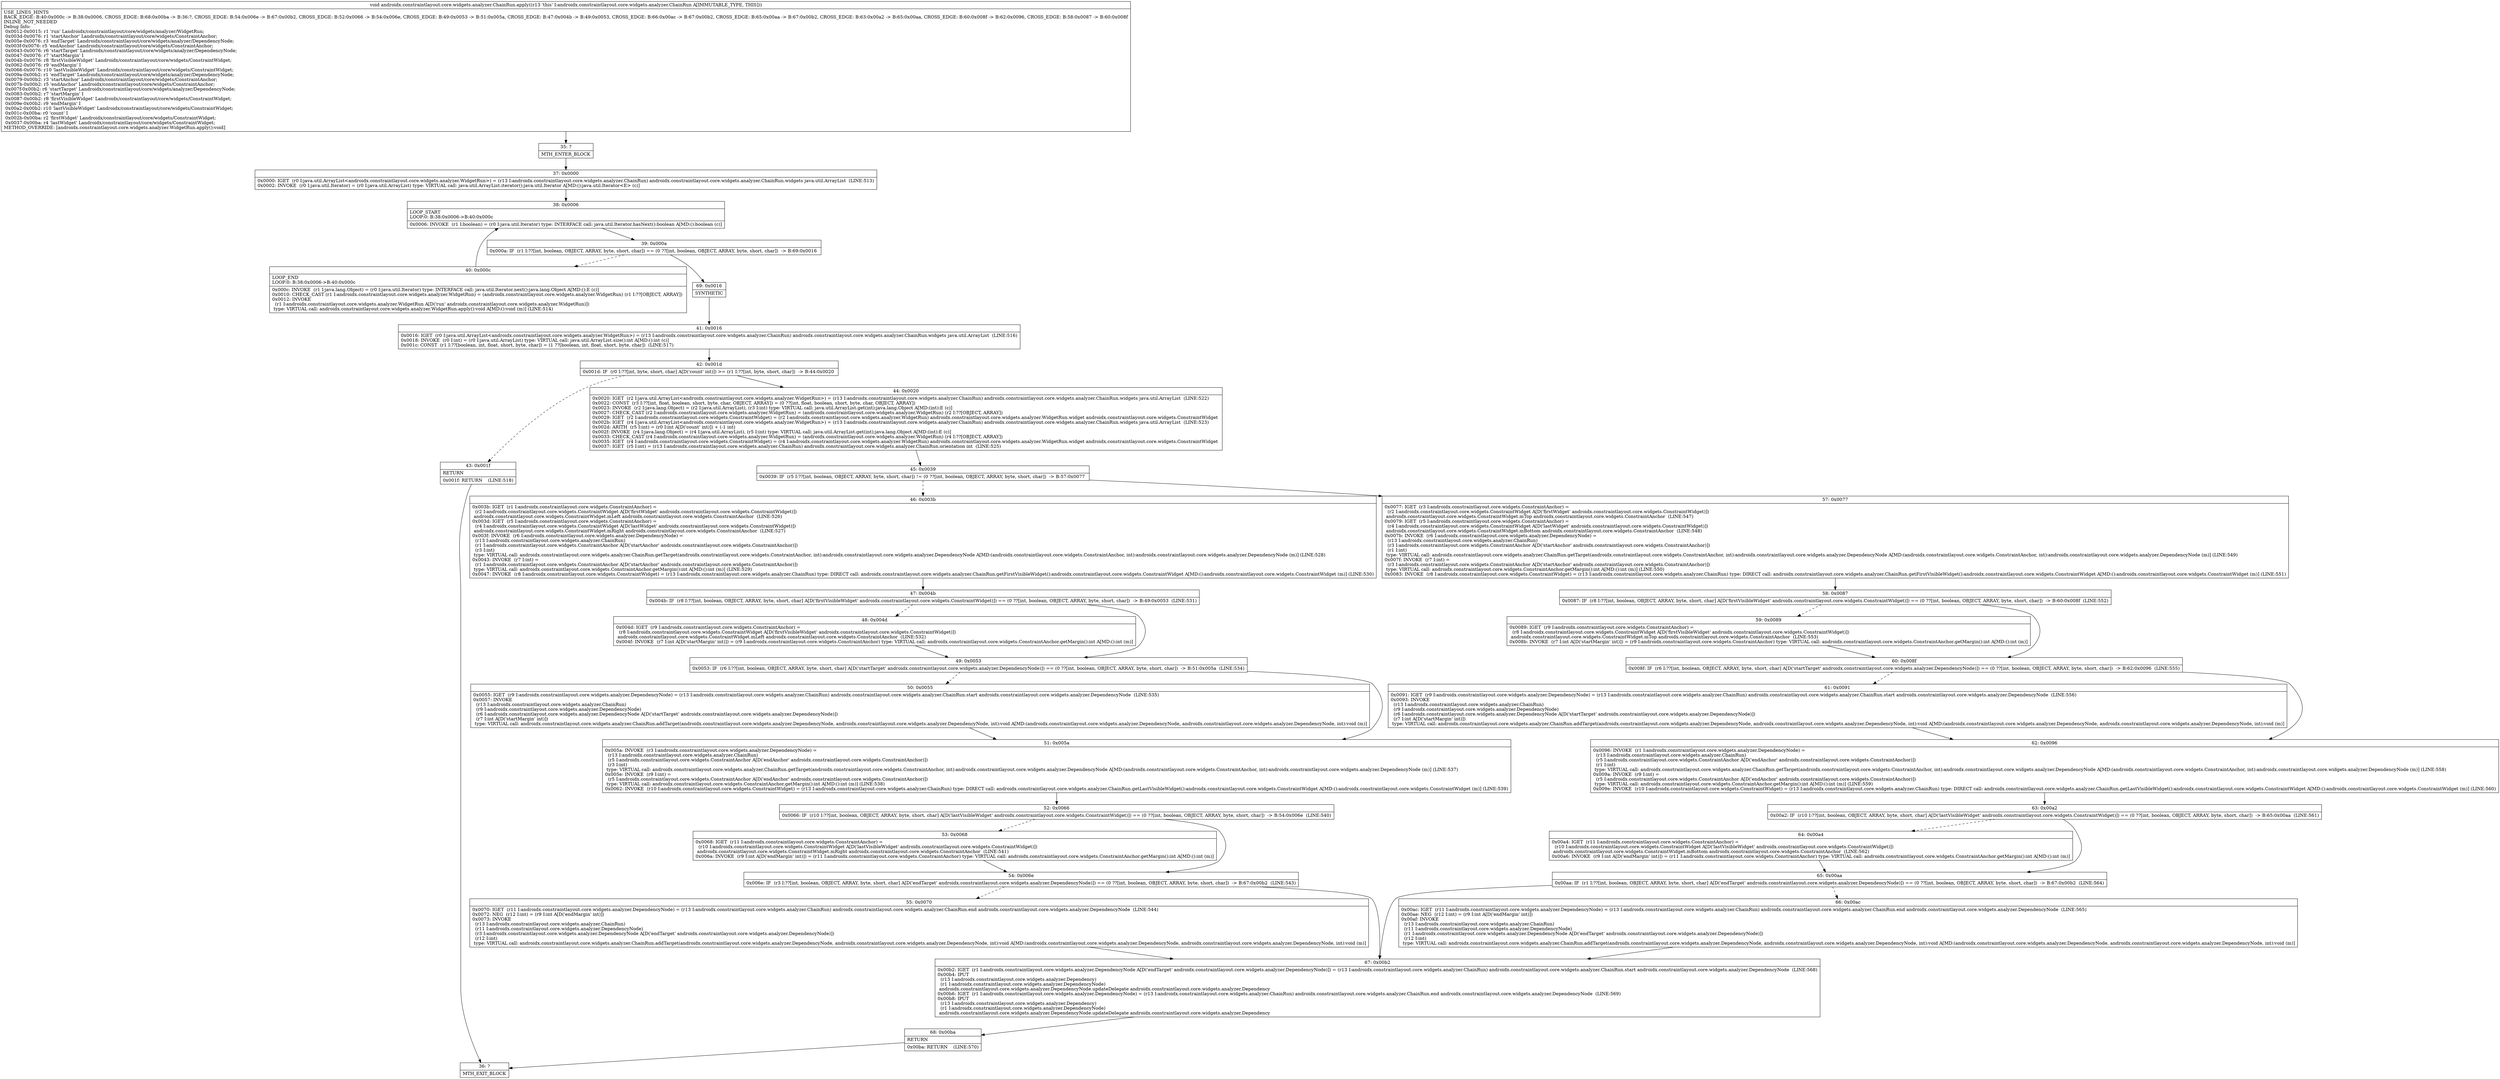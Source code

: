 digraph "CFG forandroidx.constraintlayout.core.widgets.analyzer.ChainRun.apply()V" {
Node_35 [shape=record,label="{35\:\ ?|MTH_ENTER_BLOCK\l}"];
Node_37 [shape=record,label="{37\:\ 0x0000|0x0000: IGET  (r0 I:java.util.ArrayList\<androidx.constraintlayout.core.widgets.analyzer.WidgetRun\>) = (r13 I:androidx.constraintlayout.core.widgets.analyzer.ChainRun) androidx.constraintlayout.core.widgets.analyzer.ChainRun.widgets java.util.ArrayList  (LINE:513)\l0x0002: INVOKE  (r0 I:java.util.Iterator) = (r0 I:java.util.ArrayList) type: VIRTUAL call: java.util.ArrayList.iterator():java.util.Iterator A[MD:():java.util.Iterator\<E\> (c)]\l}"];
Node_38 [shape=record,label="{38\:\ 0x0006|LOOP_START\lLOOP:0: B:38:0x0006\-\>B:40:0x000c\l|0x0006: INVOKE  (r1 I:boolean) = (r0 I:java.util.Iterator) type: INTERFACE call: java.util.Iterator.hasNext():boolean A[MD:():boolean (c)]\l}"];
Node_39 [shape=record,label="{39\:\ 0x000a|0x000a: IF  (r1 I:??[int, boolean, OBJECT, ARRAY, byte, short, char]) == (0 ??[int, boolean, OBJECT, ARRAY, byte, short, char])  \-\> B:69:0x0016 \l}"];
Node_40 [shape=record,label="{40\:\ 0x000c|LOOP_END\lLOOP:0: B:38:0x0006\-\>B:40:0x000c\l|0x000c: INVOKE  (r1 I:java.lang.Object) = (r0 I:java.util.Iterator) type: INTERFACE call: java.util.Iterator.next():java.lang.Object A[MD:():E (c)]\l0x0010: CHECK_CAST (r1 I:androidx.constraintlayout.core.widgets.analyzer.WidgetRun) = (androidx.constraintlayout.core.widgets.analyzer.WidgetRun) (r1 I:??[OBJECT, ARRAY]) \l0x0012: INVOKE  \l  (r1 I:androidx.constraintlayout.core.widgets.analyzer.WidgetRun A[D('run' androidx.constraintlayout.core.widgets.analyzer.WidgetRun)])\l type: VIRTUAL call: androidx.constraintlayout.core.widgets.analyzer.WidgetRun.apply():void A[MD:():void (m)] (LINE:514)\l}"];
Node_69 [shape=record,label="{69\:\ 0x0016|SYNTHETIC\l}"];
Node_41 [shape=record,label="{41\:\ 0x0016|0x0016: IGET  (r0 I:java.util.ArrayList\<androidx.constraintlayout.core.widgets.analyzer.WidgetRun\>) = (r13 I:androidx.constraintlayout.core.widgets.analyzer.ChainRun) androidx.constraintlayout.core.widgets.analyzer.ChainRun.widgets java.util.ArrayList  (LINE:516)\l0x0018: INVOKE  (r0 I:int) = (r0 I:java.util.ArrayList) type: VIRTUAL call: java.util.ArrayList.size():int A[MD:():int (c)]\l0x001c: CONST  (r1 I:??[boolean, int, float, short, byte, char]) = (1 ??[boolean, int, float, short, byte, char])  (LINE:517)\l}"];
Node_42 [shape=record,label="{42\:\ 0x001d|0x001d: IF  (r0 I:??[int, byte, short, char] A[D('count' int)]) \>= (r1 I:??[int, byte, short, char])  \-\> B:44:0x0020 \l}"];
Node_43 [shape=record,label="{43\:\ 0x001f|RETURN\l|0x001f: RETURN    (LINE:518)\l}"];
Node_36 [shape=record,label="{36\:\ ?|MTH_EXIT_BLOCK\l}"];
Node_44 [shape=record,label="{44\:\ 0x0020|0x0020: IGET  (r2 I:java.util.ArrayList\<androidx.constraintlayout.core.widgets.analyzer.WidgetRun\>) = (r13 I:androidx.constraintlayout.core.widgets.analyzer.ChainRun) androidx.constraintlayout.core.widgets.analyzer.ChainRun.widgets java.util.ArrayList  (LINE:522)\l0x0022: CONST  (r3 I:??[int, float, boolean, short, byte, char, OBJECT, ARRAY]) = (0 ??[int, float, boolean, short, byte, char, OBJECT, ARRAY]) \l0x0023: INVOKE  (r2 I:java.lang.Object) = (r2 I:java.util.ArrayList), (r3 I:int) type: VIRTUAL call: java.util.ArrayList.get(int):java.lang.Object A[MD:(int):E (c)]\l0x0027: CHECK_CAST (r2 I:androidx.constraintlayout.core.widgets.analyzer.WidgetRun) = (androidx.constraintlayout.core.widgets.analyzer.WidgetRun) (r2 I:??[OBJECT, ARRAY]) \l0x0029: IGET  (r2 I:androidx.constraintlayout.core.widgets.ConstraintWidget) = (r2 I:androidx.constraintlayout.core.widgets.analyzer.WidgetRun) androidx.constraintlayout.core.widgets.analyzer.WidgetRun.widget androidx.constraintlayout.core.widgets.ConstraintWidget \l0x002b: IGET  (r4 I:java.util.ArrayList\<androidx.constraintlayout.core.widgets.analyzer.WidgetRun\>) = (r13 I:androidx.constraintlayout.core.widgets.analyzer.ChainRun) androidx.constraintlayout.core.widgets.analyzer.ChainRun.widgets java.util.ArrayList  (LINE:523)\l0x002d: ARITH  (r5 I:int) = (r0 I:int A[D('count' int)]) + (\-1 int) \l0x002f: INVOKE  (r4 I:java.lang.Object) = (r4 I:java.util.ArrayList), (r5 I:int) type: VIRTUAL call: java.util.ArrayList.get(int):java.lang.Object A[MD:(int):E (c)]\l0x0033: CHECK_CAST (r4 I:androidx.constraintlayout.core.widgets.analyzer.WidgetRun) = (androidx.constraintlayout.core.widgets.analyzer.WidgetRun) (r4 I:??[OBJECT, ARRAY]) \l0x0035: IGET  (r4 I:androidx.constraintlayout.core.widgets.ConstraintWidget) = (r4 I:androidx.constraintlayout.core.widgets.analyzer.WidgetRun) androidx.constraintlayout.core.widgets.analyzer.WidgetRun.widget androidx.constraintlayout.core.widgets.ConstraintWidget \l0x0037: IGET  (r5 I:int) = (r13 I:androidx.constraintlayout.core.widgets.analyzer.ChainRun) androidx.constraintlayout.core.widgets.analyzer.ChainRun.orientation int  (LINE:525)\l}"];
Node_45 [shape=record,label="{45\:\ 0x0039|0x0039: IF  (r5 I:??[int, boolean, OBJECT, ARRAY, byte, short, char]) != (0 ??[int, boolean, OBJECT, ARRAY, byte, short, char])  \-\> B:57:0x0077 \l}"];
Node_46 [shape=record,label="{46\:\ 0x003b|0x003b: IGET  (r1 I:androidx.constraintlayout.core.widgets.ConstraintAnchor) = \l  (r2 I:androidx.constraintlayout.core.widgets.ConstraintWidget A[D('firstWidget' androidx.constraintlayout.core.widgets.ConstraintWidget)])\l androidx.constraintlayout.core.widgets.ConstraintWidget.mLeft androidx.constraintlayout.core.widgets.ConstraintAnchor  (LINE:526)\l0x003d: IGET  (r5 I:androidx.constraintlayout.core.widgets.ConstraintAnchor) = \l  (r4 I:androidx.constraintlayout.core.widgets.ConstraintWidget A[D('lastWidget' androidx.constraintlayout.core.widgets.ConstraintWidget)])\l androidx.constraintlayout.core.widgets.ConstraintWidget.mRight androidx.constraintlayout.core.widgets.ConstraintAnchor  (LINE:527)\l0x003f: INVOKE  (r6 I:androidx.constraintlayout.core.widgets.analyzer.DependencyNode) = \l  (r13 I:androidx.constraintlayout.core.widgets.analyzer.ChainRun)\l  (r1 I:androidx.constraintlayout.core.widgets.ConstraintAnchor A[D('startAnchor' androidx.constraintlayout.core.widgets.ConstraintAnchor)])\l  (r3 I:int)\l type: VIRTUAL call: androidx.constraintlayout.core.widgets.analyzer.ChainRun.getTarget(androidx.constraintlayout.core.widgets.ConstraintAnchor, int):androidx.constraintlayout.core.widgets.analyzer.DependencyNode A[MD:(androidx.constraintlayout.core.widgets.ConstraintAnchor, int):androidx.constraintlayout.core.widgets.analyzer.DependencyNode (m)] (LINE:528)\l0x0043: INVOKE  (r7 I:int) = \l  (r1 I:androidx.constraintlayout.core.widgets.ConstraintAnchor A[D('startAnchor' androidx.constraintlayout.core.widgets.ConstraintAnchor)])\l type: VIRTUAL call: androidx.constraintlayout.core.widgets.ConstraintAnchor.getMargin():int A[MD:():int (m)] (LINE:529)\l0x0047: INVOKE  (r8 I:androidx.constraintlayout.core.widgets.ConstraintWidget) = (r13 I:androidx.constraintlayout.core.widgets.analyzer.ChainRun) type: DIRECT call: androidx.constraintlayout.core.widgets.analyzer.ChainRun.getFirstVisibleWidget():androidx.constraintlayout.core.widgets.ConstraintWidget A[MD:():androidx.constraintlayout.core.widgets.ConstraintWidget (m)] (LINE:530)\l}"];
Node_47 [shape=record,label="{47\:\ 0x004b|0x004b: IF  (r8 I:??[int, boolean, OBJECT, ARRAY, byte, short, char] A[D('firstVisibleWidget' androidx.constraintlayout.core.widgets.ConstraintWidget)]) == (0 ??[int, boolean, OBJECT, ARRAY, byte, short, char])  \-\> B:49:0x0053  (LINE:531)\l}"];
Node_48 [shape=record,label="{48\:\ 0x004d|0x004d: IGET  (r9 I:androidx.constraintlayout.core.widgets.ConstraintAnchor) = \l  (r8 I:androidx.constraintlayout.core.widgets.ConstraintWidget A[D('firstVisibleWidget' androidx.constraintlayout.core.widgets.ConstraintWidget)])\l androidx.constraintlayout.core.widgets.ConstraintWidget.mLeft androidx.constraintlayout.core.widgets.ConstraintAnchor  (LINE:532)\l0x004f: INVOKE  (r7 I:int A[D('startMargin' int)]) = (r9 I:androidx.constraintlayout.core.widgets.ConstraintAnchor) type: VIRTUAL call: androidx.constraintlayout.core.widgets.ConstraintAnchor.getMargin():int A[MD:():int (m)]\l}"];
Node_49 [shape=record,label="{49\:\ 0x0053|0x0053: IF  (r6 I:??[int, boolean, OBJECT, ARRAY, byte, short, char] A[D('startTarget' androidx.constraintlayout.core.widgets.analyzer.DependencyNode)]) == (0 ??[int, boolean, OBJECT, ARRAY, byte, short, char])  \-\> B:51:0x005a  (LINE:534)\l}"];
Node_50 [shape=record,label="{50\:\ 0x0055|0x0055: IGET  (r9 I:androidx.constraintlayout.core.widgets.analyzer.DependencyNode) = (r13 I:androidx.constraintlayout.core.widgets.analyzer.ChainRun) androidx.constraintlayout.core.widgets.analyzer.ChainRun.start androidx.constraintlayout.core.widgets.analyzer.DependencyNode  (LINE:535)\l0x0057: INVOKE  \l  (r13 I:androidx.constraintlayout.core.widgets.analyzer.ChainRun)\l  (r9 I:androidx.constraintlayout.core.widgets.analyzer.DependencyNode)\l  (r6 I:androidx.constraintlayout.core.widgets.analyzer.DependencyNode A[D('startTarget' androidx.constraintlayout.core.widgets.analyzer.DependencyNode)])\l  (r7 I:int A[D('startMargin' int)])\l type: VIRTUAL call: androidx.constraintlayout.core.widgets.analyzer.ChainRun.addTarget(androidx.constraintlayout.core.widgets.analyzer.DependencyNode, androidx.constraintlayout.core.widgets.analyzer.DependencyNode, int):void A[MD:(androidx.constraintlayout.core.widgets.analyzer.DependencyNode, androidx.constraintlayout.core.widgets.analyzer.DependencyNode, int):void (m)]\l}"];
Node_51 [shape=record,label="{51\:\ 0x005a|0x005a: INVOKE  (r3 I:androidx.constraintlayout.core.widgets.analyzer.DependencyNode) = \l  (r13 I:androidx.constraintlayout.core.widgets.analyzer.ChainRun)\l  (r5 I:androidx.constraintlayout.core.widgets.ConstraintAnchor A[D('endAnchor' androidx.constraintlayout.core.widgets.ConstraintAnchor)])\l  (r3 I:int)\l type: VIRTUAL call: androidx.constraintlayout.core.widgets.analyzer.ChainRun.getTarget(androidx.constraintlayout.core.widgets.ConstraintAnchor, int):androidx.constraintlayout.core.widgets.analyzer.DependencyNode A[MD:(androidx.constraintlayout.core.widgets.ConstraintAnchor, int):androidx.constraintlayout.core.widgets.analyzer.DependencyNode (m)] (LINE:537)\l0x005e: INVOKE  (r9 I:int) = \l  (r5 I:androidx.constraintlayout.core.widgets.ConstraintAnchor A[D('endAnchor' androidx.constraintlayout.core.widgets.ConstraintAnchor)])\l type: VIRTUAL call: androidx.constraintlayout.core.widgets.ConstraintAnchor.getMargin():int A[MD:():int (m)] (LINE:538)\l0x0062: INVOKE  (r10 I:androidx.constraintlayout.core.widgets.ConstraintWidget) = (r13 I:androidx.constraintlayout.core.widgets.analyzer.ChainRun) type: DIRECT call: androidx.constraintlayout.core.widgets.analyzer.ChainRun.getLastVisibleWidget():androidx.constraintlayout.core.widgets.ConstraintWidget A[MD:():androidx.constraintlayout.core.widgets.ConstraintWidget (m)] (LINE:539)\l}"];
Node_52 [shape=record,label="{52\:\ 0x0066|0x0066: IF  (r10 I:??[int, boolean, OBJECT, ARRAY, byte, short, char] A[D('lastVisibleWidget' androidx.constraintlayout.core.widgets.ConstraintWidget)]) == (0 ??[int, boolean, OBJECT, ARRAY, byte, short, char])  \-\> B:54:0x006e  (LINE:540)\l}"];
Node_53 [shape=record,label="{53\:\ 0x0068|0x0068: IGET  (r11 I:androidx.constraintlayout.core.widgets.ConstraintAnchor) = \l  (r10 I:androidx.constraintlayout.core.widgets.ConstraintWidget A[D('lastVisibleWidget' androidx.constraintlayout.core.widgets.ConstraintWidget)])\l androidx.constraintlayout.core.widgets.ConstraintWidget.mRight androidx.constraintlayout.core.widgets.ConstraintAnchor  (LINE:541)\l0x006a: INVOKE  (r9 I:int A[D('endMargin' int)]) = (r11 I:androidx.constraintlayout.core.widgets.ConstraintAnchor) type: VIRTUAL call: androidx.constraintlayout.core.widgets.ConstraintAnchor.getMargin():int A[MD:():int (m)]\l}"];
Node_54 [shape=record,label="{54\:\ 0x006e|0x006e: IF  (r3 I:??[int, boolean, OBJECT, ARRAY, byte, short, char] A[D('endTarget' androidx.constraintlayout.core.widgets.analyzer.DependencyNode)]) == (0 ??[int, boolean, OBJECT, ARRAY, byte, short, char])  \-\> B:67:0x00b2  (LINE:543)\l}"];
Node_55 [shape=record,label="{55\:\ 0x0070|0x0070: IGET  (r11 I:androidx.constraintlayout.core.widgets.analyzer.DependencyNode) = (r13 I:androidx.constraintlayout.core.widgets.analyzer.ChainRun) androidx.constraintlayout.core.widgets.analyzer.ChainRun.end androidx.constraintlayout.core.widgets.analyzer.DependencyNode  (LINE:544)\l0x0072: NEG  (r12 I:int) = (r9 I:int A[D('endMargin' int)]) \l0x0073: INVOKE  \l  (r13 I:androidx.constraintlayout.core.widgets.analyzer.ChainRun)\l  (r11 I:androidx.constraintlayout.core.widgets.analyzer.DependencyNode)\l  (r3 I:androidx.constraintlayout.core.widgets.analyzer.DependencyNode A[D('endTarget' androidx.constraintlayout.core.widgets.analyzer.DependencyNode)])\l  (r12 I:int)\l type: VIRTUAL call: androidx.constraintlayout.core.widgets.analyzer.ChainRun.addTarget(androidx.constraintlayout.core.widgets.analyzer.DependencyNode, androidx.constraintlayout.core.widgets.analyzer.DependencyNode, int):void A[MD:(androidx.constraintlayout.core.widgets.analyzer.DependencyNode, androidx.constraintlayout.core.widgets.analyzer.DependencyNode, int):void (m)]\l}"];
Node_67 [shape=record,label="{67\:\ 0x00b2|0x00b2: IGET  (r1 I:androidx.constraintlayout.core.widgets.analyzer.DependencyNode A[D('endTarget' androidx.constraintlayout.core.widgets.analyzer.DependencyNode)]) = (r13 I:androidx.constraintlayout.core.widgets.analyzer.ChainRun) androidx.constraintlayout.core.widgets.analyzer.ChainRun.start androidx.constraintlayout.core.widgets.analyzer.DependencyNode  (LINE:568)\l0x00b4: IPUT  \l  (r13 I:androidx.constraintlayout.core.widgets.analyzer.Dependency)\l  (r1 I:androidx.constraintlayout.core.widgets.analyzer.DependencyNode)\l androidx.constraintlayout.core.widgets.analyzer.DependencyNode.updateDelegate androidx.constraintlayout.core.widgets.analyzer.Dependency \l0x00b6: IGET  (r1 I:androidx.constraintlayout.core.widgets.analyzer.DependencyNode) = (r13 I:androidx.constraintlayout.core.widgets.analyzer.ChainRun) androidx.constraintlayout.core.widgets.analyzer.ChainRun.end androidx.constraintlayout.core.widgets.analyzer.DependencyNode  (LINE:569)\l0x00b8: IPUT  \l  (r13 I:androidx.constraintlayout.core.widgets.analyzer.Dependency)\l  (r1 I:androidx.constraintlayout.core.widgets.analyzer.DependencyNode)\l androidx.constraintlayout.core.widgets.analyzer.DependencyNode.updateDelegate androidx.constraintlayout.core.widgets.analyzer.Dependency \l}"];
Node_68 [shape=record,label="{68\:\ 0x00ba|RETURN\l|0x00ba: RETURN    (LINE:570)\l}"];
Node_57 [shape=record,label="{57\:\ 0x0077|0x0077: IGET  (r3 I:androidx.constraintlayout.core.widgets.ConstraintAnchor) = \l  (r2 I:androidx.constraintlayout.core.widgets.ConstraintWidget A[D('firstWidget' androidx.constraintlayout.core.widgets.ConstraintWidget)])\l androidx.constraintlayout.core.widgets.ConstraintWidget.mTop androidx.constraintlayout.core.widgets.ConstraintAnchor  (LINE:547)\l0x0079: IGET  (r5 I:androidx.constraintlayout.core.widgets.ConstraintAnchor) = \l  (r4 I:androidx.constraintlayout.core.widgets.ConstraintWidget A[D('lastWidget' androidx.constraintlayout.core.widgets.ConstraintWidget)])\l androidx.constraintlayout.core.widgets.ConstraintWidget.mBottom androidx.constraintlayout.core.widgets.ConstraintAnchor  (LINE:548)\l0x007b: INVOKE  (r6 I:androidx.constraintlayout.core.widgets.analyzer.DependencyNode) = \l  (r13 I:androidx.constraintlayout.core.widgets.analyzer.ChainRun)\l  (r3 I:androidx.constraintlayout.core.widgets.ConstraintAnchor A[D('startAnchor' androidx.constraintlayout.core.widgets.ConstraintAnchor)])\l  (r1 I:int)\l type: VIRTUAL call: androidx.constraintlayout.core.widgets.analyzer.ChainRun.getTarget(androidx.constraintlayout.core.widgets.ConstraintAnchor, int):androidx.constraintlayout.core.widgets.analyzer.DependencyNode A[MD:(androidx.constraintlayout.core.widgets.ConstraintAnchor, int):androidx.constraintlayout.core.widgets.analyzer.DependencyNode (m)] (LINE:549)\l0x007f: INVOKE  (r7 I:int) = \l  (r3 I:androidx.constraintlayout.core.widgets.ConstraintAnchor A[D('startAnchor' androidx.constraintlayout.core.widgets.ConstraintAnchor)])\l type: VIRTUAL call: androidx.constraintlayout.core.widgets.ConstraintAnchor.getMargin():int A[MD:():int (m)] (LINE:550)\l0x0083: INVOKE  (r8 I:androidx.constraintlayout.core.widgets.ConstraintWidget) = (r13 I:androidx.constraintlayout.core.widgets.analyzer.ChainRun) type: DIRECT call: androidx.constraintlayout.core.widgets.analyzer.ChainRun.getFirstVisibleWidget():androidx.constraintlayout.core.widgets.ConstraintWidget A[MD:():androidx.constraintlayout.core.widgets.ConstraintWidget (m)] (LINE:551)\l}"];
Node_58 [shape=record,label="{58\:\ 0x0087|0x0087: IF  (r8 I:??[int, boolean, OBJECT, ARRAY, byte, short, char] A[D('firstVisibleWidget' androidx.constraintlayout.core.widgets.ConstraintWidget)]) == (0 ??[int, boolean, OBJECT, ARRAY, byte, short, char])  \-\> B:60:0x008f  (LINE:552)\l}"];
Node_59 [shape=record,label="{59\:\ 0x0089|0x0089: IGET  (r9 I:androidx.constraintlayout.core.widgets.ConstraintAnchor) = \l  (r8 I:androidx.constraintlayout.core.widgets.ConstraintWidget A[D('firstVisibleWidget' androidx.constraintlayout.core.widgets.ConstraintWidget)])\l androidx.constraintlayout.core.widgets.ConstraintWidget.mTop androidx.constraintlayout.core.widgets.ConstraintAnchor  (LINE:553)\l0x008b: INVOKE  (r7 I:int A[D('startMargin' int)]) = (r9 I:androidx.constraintlayout.core.widgets.ConstraintAnchor) type: VIRTUAL call: androidx.constraintlayout.core.widgets.ConstraintAnchor.getMargin():int A[MD:():int (m)]\l}"];
Node_60 [shape=record,label="{60\:\ 0x008f|0x008f: IF  (r6 I:??[int, boolean, OBJECT, ARRAY, byte, short, char] A[D('startTarget' androidx.constraintlayout.core.widgets.analyzer.DependencyNode)]) == (0 ??[int, boolean, OBJECT, ARRAY, byte, short, char])  \-\> B:62:0x0096  (LINE:555)\l}"];
Node_61 [shape=record,label="{61\:\ 0x0091|0x0091: IGET  (r9 I:androidx.constraintlayout.core.widgets.analyzer.DependencyNode) = (r13 I:androidx.constraintlayout.core.widgets.analyzer.ChainRun) androidx.constraintlayout.core.widgets.analyzer.ChainRun.start androidx.constraintlayout.core.widgets.analyzer.DependencyNode  (LINE:556)\l0x0093: INVOKE  \l  (r13 I:androidx.constraintlayout.core.widgets.analyzer.ChainRun)\l  (r9 I:androidx.constraintlayout.core.widgets.analyzer.DependencyNode)\l  (r6 I:androidx.constraintlayout.core.widgets.analyzer.DependencyNode A[D('startTarget' androidx.constraintlayout.core.widgets.analyzer.DependencyNode)])\l  (r7 I:int A[D('startMargin' int)])\l type: VIRTUAL call: androidx.constraintlayout.core.widgets.analyzer.ChainRun.addTarget(androidx.constraintlayout.core.widgets.analyzer.DependencyNode, androidx.constraintlayout.core.widgets.analyzer.DependencyNode, int):void A[MD:(androidx.constraintlayout.core.widgets.analyzer.DependencyNode, androidx.constraintlayout.core.widgets.analyzer.DependencyNode, int):void (m)]\l}"];
Node_62 [shape=record,label="{62\:\ 0x0096|0x0096: INVOKE  (r1 I:androidx.constraintlayout.core.widgets.analyzer.DependencyNode) = \l  (r13 I:androidx.constraintlayout.core.widgets.analyzer.ChainRun)\l  (r5 I:androidx.constraintlayout.core.widgets.ConstraintAnchor A[D('endAnchor' androidx.constraintlayout.core.widgets.ConstraintAnchor)])\l  (r1 I:int)\l type: VIRTUAL call: androidx.constraintlayout.core.widgets.analyzer.ChainRun.getTarget(androidx.constraintlayout.core.widgets.ConstraintAnchor, int):androidx.constraintlayout.core.widgets.analyzer.DependencyNode A[MD:(androidx.constraintlayout.core.widgets.ConstraintAnchor, int):androidx.constraintlayout.core.widgets.analyzer.DependencyNode (m)] (LINE:558)\l0x009a: INVOKE  (r9 I:int) = \l  (r5 I:androidx.constraintlayout.core.widgets.ConstraintAnchor A[D('endAnchor' androidx.constraintlayout.core.widgets.ConstraintAnchor)])\l type: VIRTUAL call: androidx.constraintlayout.core.widgets.ConstraintAnchor.getMargin():int A[MD:():int (m)] (LINE:559)\l0x009e: INVOKE  (r10 I:androidx.constraintlayout.core.widgets.ConstraintWidget) = (r13 I:androidx.constraintlayout.core.widgets.analyzer.ChainRun) type: DIRECT call: androidx.constraintlayout.core.widgets.analyzer.ChainRun.getLastVisibleWidget():androidx.constraintlayout.core.widgets.ConstraintWidget A[MD:():androidx.constraintlayout.core.widgets.ConstraintWidget (m)] (LINE:560)\l}"];
Node_63 [shape=record,label="{63\:\ 0x00a2|0x00a2: IF  (r10 I:??[int, boolean, OBJECT, ARRAY, byte, short, char] A[D('lastVisibleWidget' androidx.constraintlayout.core.widgets.ConstraintWidget)]) == (0 ??[int, boolean, OBJECT, ARRAY, byte, short, char])  \-\> B:65:0x00aa  (LINE:561)\l}"];
Node_64 [shape=record,label="{64\:\ 0x00a4|0x00a4: IGET  (r11 I:androidx.constraintlayout.core.widgets.ConstraintAnchor) = \l  (r10 I:androidx.constraintlayout.core.widgets.ConstraintWidget A[D('lastVisibleWidget' androidx.constraintlayout.core.widgets.ConstraintWidget)])\l androidx.constraintlayout.core.widgets.ConstraintWidget.mBottom androidx.constraintlayout.core.widgets.ConstraintAnchor  (LINE:562)\l0x00a6: INVOKE  (r9 I:int A[D('endMargin' int)]) = (r11 I:androidx.constraintlayout.core.widgets.ConstraintAnchor) type: VIRTUAL call: androidx.constraintlayout.core.widgets.ConstraintAnchor.getMargin():int A[MD:():int (m)]\l}"];
Node_65 [shape=record,label="{65\:\ 0x00aa|0x00aa: IF  (r1 I:??[int, boolean, OBJECT, ARRAY, byte, short, char] A[D('endTarget' androidx.constraintlayout.core.widgets.analyzer.DependencyNode)]) == (0 ??[int, boolean, OBJECT, ARRAY, byte, short, char])  \-\> B:67:0x00b2  (LINE:564)\l}"];
Node_66 [shape=record,label="{66\:\ 0x00ac|0x00ac: IGET  (r11 I:androidx.constraintlayout.core.widgets.analyzer.DependencyNode) = (r13 I:androidx.constraintlayout.core.widgets.analyzer.ChainRun) androidx.constraintlayout.core.widgets.analyzer.ChainRun.end androidx.constraintlayout.core.widgets.analyzer.DependencyNode  (LINE:565)\l0x00ae: NEG  (r12 I:int) = (r9 I:int A[D('endMargin' int)]) \l0x00af: INVOKE  \l  (r13 I:androidx.constraintlayout.core.widgets.analyzer.ChainRun)\l  (r11 I:androidx.constraintlayout.core.widgets.analyzer.DependencyNode)\l  (r1 I:androidx.constraintlayout.core.widgets.analyzer.DependencyNode A[D('endTarget' androidx.constraintlayout.core.widgets.analyzer.DependencyNode)])\l  (r12 I:int)\l type: VIRTUAL call: androidx.constraintlayout.core.widgets.analyzer.ChainRun.addTarget(androidx.constraintlayout.core.widgets.analyzer.DependencyNode, androidx.constraintlayout.core.widgets.analyzer.DependencyNode, int):void A[MD:(androidx.constraintlayout.core.widgets.analyzer.DependencyNode, androidx.constraintlayout.core.widgets.analyzer.DependencyNode, int):void (m)]\l}"];
MethodNode[shape=record,label="{void androidx.constraintlayout.core.widgets.analyzer.ChainRun.apply((r13 'this' I:androidx.constraintlayout.core.widgets.analyzer.ChainRun A[IMMUTABLE_TYPE, THIS]))  | USE_LINES_HINTS\lBACK_EDGE: B:40:0x000c \-\> B:38:0x0006, CROSS_EDGE: B:68:0x00ba \-\> B:36:?, CROSS_EDGE: B:54:0x006e \-\> B:67:0x00b2, CROSS_EDGE: B:52:0x0066 \-\> B:54:0x006e, CROSS_EDGE: B:49:0x0053 \-\> B:51:0x005a, CROSS_EDGE: B:47:0x004b \-\> B:49:0x0053, CROSS_EDGE: B:66:0x00ac \-\> B:67:0x00b2, CROSS_EDGE: B:65:0x00aa \-\> B:67:0x00b2, CROSS_EDGE: B:63:0x00a2 \-\> B:65:0x00aa, CROSS_EDGE: B:60:0x008f \-\> B:62:0x0096, CROSS_EDGE: B:58:0x0087 \-\> B:60:0x008f\lINLINE_NOT_NEEDED\lDebug Info:\l  0x0012\-0x0015: r1 'run' Landroidx\/constraintlayout\/core\/widgets\/analyzer\/WidgetRun;\l  0x003d\-0x0076: r1 'startAnchor' Landroidx\/constraintlayout\/core\/widgets\/ConstraintAnchor;\l  0x005e\-0x0076: r3 'endTarget' Landroidx\/constraintlayout\/core\/widgets\/analyzer\/DependencyNode;\l  0x003f\-0x0076: r5 'endAnchor' Landroidx\/constraintlayout\/core\/widgets\/ConstraintAnchor;\l  0x0043\-0x0076: r6 'startTarget' Landroidx\/constraintlayout\/core\/widgets\/analyzer\/DependencyNode;\l  0x0047\-0x0076: r7 'startMargin' I\l  0x004b\-0x0076: r8 'firstVisibleWidget' Landroidx\/constraintlayout\/core\/widgets\/ConstraintWidget;\l  0x0062\-0x0076: r9 'endMargin' I\l  0x0066\-0x0076: r10 'lastVisibleWidget' Landroidx\/constraintlayout\/core\/widgets\/ConstraintWidget;\l  0x009a\-0x00b2: r1 'endTarget' Landroidx\/constraintlayout\/core\/widgets\/analyzer\/DependencyNode;\l  0x0079\-0x00b2: r3 'startAnchor' Landroidx\/constraintlayout\/core\/widgets\/ConstraintAnchor;\l  0x007b\-0x00b2: r5 'endAnchor' Landroidx\/constraintlayout\/core\/widgets\/ConstraintAnchor;\l  0x007f\-0x00b2: r6 'startTarget' Landroidx\/constraintlayout\/core\/widgets\/analyzer\/DependencyNode;\l  0x0083\-0x00b2: r7 'startMargin' I\l  0x0087\-0x00b2: r8 'firstVisibleWidget' Landroidx\/constraintlayout\/core\/widgets\/ConstraintWidget;\l  0x009e\-0x00b2: r9 'endMargin' I\l  0x00a2\-0x00b2: r10 'lastVisibleWidget' Landroidx\/constraintlayout\/core\/widgets\/ConstraintWidget;\l  0x001c\-0x00ba: r0 'count' I\l  0x002b\-0x00ba: r2 'firstWidget' Landroidx\/constraintlayout\/core\/widgets\/ConstraintWidget;\l  0x0037\-0x00ba: r4 'lastWidget' Landroidx\/constraintlayout\/core\/widgets\/ConstraintWidget;\lMETHOD_OVERRIDE: [androidx.constraintlayout.core.widgets.analyzer.WidgetRun.apply():void]\l}"];
MethodNode -> Node_35;Node_35 -> Node_37;
Node_37 -> Node_38;
Node_38 -> Node_39;
Node_39 -> Node_40[style=dashed];
Node_39 -> Node_69;
Node_40 -> Node_38;
Node_69 -> Node_41;
Node_41 -> Node_42;
Node_42 -> Node_43[style=dashed];
Node_42 -> Node_44;
Node_43 -> Node_36;
Node_44 -> Node_45;
Node_45 -> Node_46[style=dashed];
Node_45 -> Node_57;
Node_46 -> Node_47;
Node_47 -> Node_48[style=dashed];
Node_47 -> Node_49;
Node_48 -> Node_49;
Node_49 -> Node_50[style=dashed];
Node_49 -> Node_51;
Node_50 -> Node_51;
Node_51 -> Node_52;
Node_52 -> Node_53[style=dashed];
Node_52 -> Node_54;
Node_53 -> Node_54;
Node_54 -> Node_55[style=dashed];
Node_54 -> Node_67;
Node_55 -> Node_67;
Node_67 -> Node_68;
Node_68 -> Node_36;
Node_57 -> Node_58;
Node_58 -> Node_59[style=dashed];
Node_58 -> Node_60;
Node_59 -> Node_60;
Node_60 -> Node_61[style=dashed];
Node_60 -> Node_62;
Node_61 -> Node_62;
Node_62 -> Node_63;
Node_63 -> Node_64[style=dashed];
Node_63 -> Node_65;
Node_64 -> Node_65;
Node_65 -> Node_66[style=dashed];
Node_65 -> Node_67;
Node_66 -> Node_67;
}

